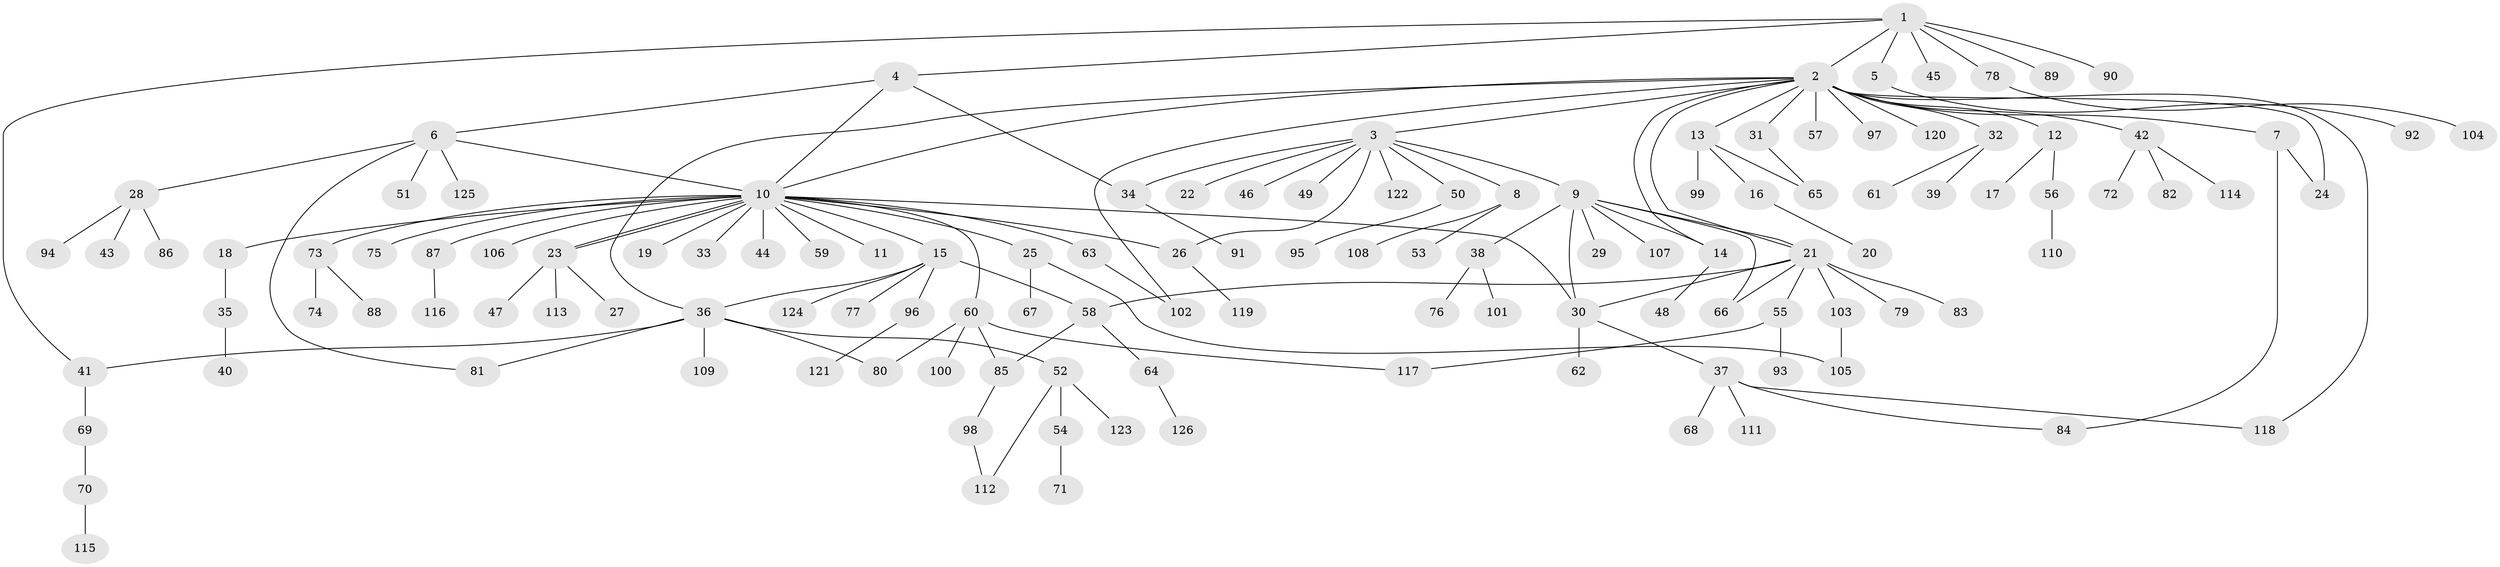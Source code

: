 // coarse degree distribution, {8: 0.01098901098901099, 16: 0.01098901098901099, 11: 0.01098901098901099, 5: 0.04395604395604396, 2: 0.17582417582417584, 7: 0.02197802197802198, 21: 0.01098901098901099, 1: 0.5714285714285714, 3: 0.07692307692307693, 4: 0.054945054945054944, 9: 0.01098901098901099}
// Generated by graph-tools (version 1.1) at 2025/23/03/03/25 07:23:49]
// undirected, 126 vertices, 149 edges
graph export_dot {
graph [start="1"]
  node [color=gray90,style=filled];
  1;
  2;
  3;
  4;
  5;
  6;
  7;
  8;
  9;
  10;
  11;
  12;
  13;
  14;
  15;
  16;
  17;
  18;
  19;
  20;
  21;
  22;
  23;
  24;
  25;
  26;
  27;
  28;
  29;
  30;
  31;
  32;
  33;
  34;
  35;
  36;
  37;
  38;
  39;
  40;
  41;
  42;
  43;
  44;
  45;
  46;
  47;
  48;
  49;
  50;
  51;
  52;
  53;
  54;
  55;
  56;
  57;
  58;
  59;
  60;
  61;
  62;
  63;
  64;
  65;
  66;
  67;
  68;
  69;
  70;
  71;
  72;
  73;
  74;
  75;
  76;
  77;
  78;
  79;
  80;
  81;
  82;
  83;
  84;
  85;
  86;
  87;
  88;
  89;
  90;
  91;
  92;
  93;
  94;
  95;
  96;
  97;
  98;
  99;
  100;
  101;
  102;
  103;
  104;
  105;
  106;
  107;
  108;
  109;
  110;
  111;
  112;
  113;
  114;
  115;
  116;
  117;
  118;
  119;
  120;
  121;
  122;
  123;
  124;
  125;
  126;
  1 -- 2;
  1 -- 4;
  1 -- 5;
  1 -- 41;
  1 -- 45;
  1 -- 78;
  1 -- 89;
  1 -- 90;
  2 -- 3;
  2 -- 7;
  2 -- 10;
  2 -- 12;
  2 -- 13;
  2 -- 14;
  2 -- 21;
  2 -- 24;
  2 -- 31;
  2 -- 32;
  2 -- 36;
  2 -- 42;
  2 -- 57;
  2 -- 97;
  2 -- 102;
  2 -- 118;
  2 -- 120;
  3 -- 8;
  3 -- 9;
  3 -- 22;
  3 -- 26;
  3 -- 34;
  3 -- 46;
  3 -- 49;
  3 -- 50;
  3 -- 122;
  4 -- 6;
  4 -- 10;
  4 -- 34;
  5 -- 92;
  6 -- 10;
  6 -- 28;
  6 -- 51;
  6 -- 81;
  6 -- 125;
  7 -- 24;
  7 -- 84;
  8 -- 53;
  8 -- 108;
  9 -- 14;
  9 -- 21;
  9 -- 29;
  9 -- 30;
  9 -- 38;
  9 -- 66;
  9 -- 107;
  10 -- 11;
  10 -- 15;
  10 -- 18;
  10 -- 19;
  10 -- 23;
  10 -- 23;
  10 -- 25;
  10 -- 26;
  10 -- 30;
  10 -- 33;
  10 -- 44;
  10 -- 59;
  10 -- 60;
  10 -- 63;
  10 -- 73;
  10 -- 75;
  10 -- 87;
  10 -- 106;
  12 -- 17;
  12 -- 56;
  13 -- 16;
  13 -- 65;
  13 -- 99;
  14 -- 48;
  15 -- 36;
  15 -- 58;
  15 -- 77;
  15 -- 96;
  15 -- 124;
  16 -- 20;
  18 -- 35;
  21 -- 30;
  21 -- 55;
  21 -- 58;
  21 -- 66;
  21 -- 79;
  21 -- 83;
  21 -- 103;
  23 -- 27;
  23 -- 47;
  23 -- 113;
  25 -- 67;
  25 -- 105;
  26 -- 119;
  28 -- 43;
  28 -- 86;
  28 -- 94;
  30 -- 37;
  30 -- 62;
  31 -- 65;
  32 -- 39;
  32 -- 61;
  34 -- 91;
  35 -- 40;
  36 -- 41;
  36 -- 52;
  36 -- 80;
  36 -- 81;
  36 -- 109;
  37 -- 68;
  37 -- 84;
  37 -- 111;
  37 -- 118;
  38 -- 76;
  38 -- 101;
  41 -- 69;
  42 -- 72;
  42 -- 82;
  42 -- 114;
  50 -- 95;
  52 -- 54;
  52 -- 112;
  52 -- 123;
  54 -- 71;
  55 -- 93;
  55 -- 117;
  56 -- 110;
  58 -- 64;
  58 -- 85;
  60 -- 80;
  60 -- 85;
  60 -- 100;
  60 -- 117;
  63 -- 102;
  64 -- 126;
  69 -- 70;
  70 -- 115;
  73 -- 74;
  73 -- 88;
  78 -- 104;
  85 -- 98;
  87 -- 116;
  96 -- 121;
  98 -- 112;
  103 -- 105;
}
